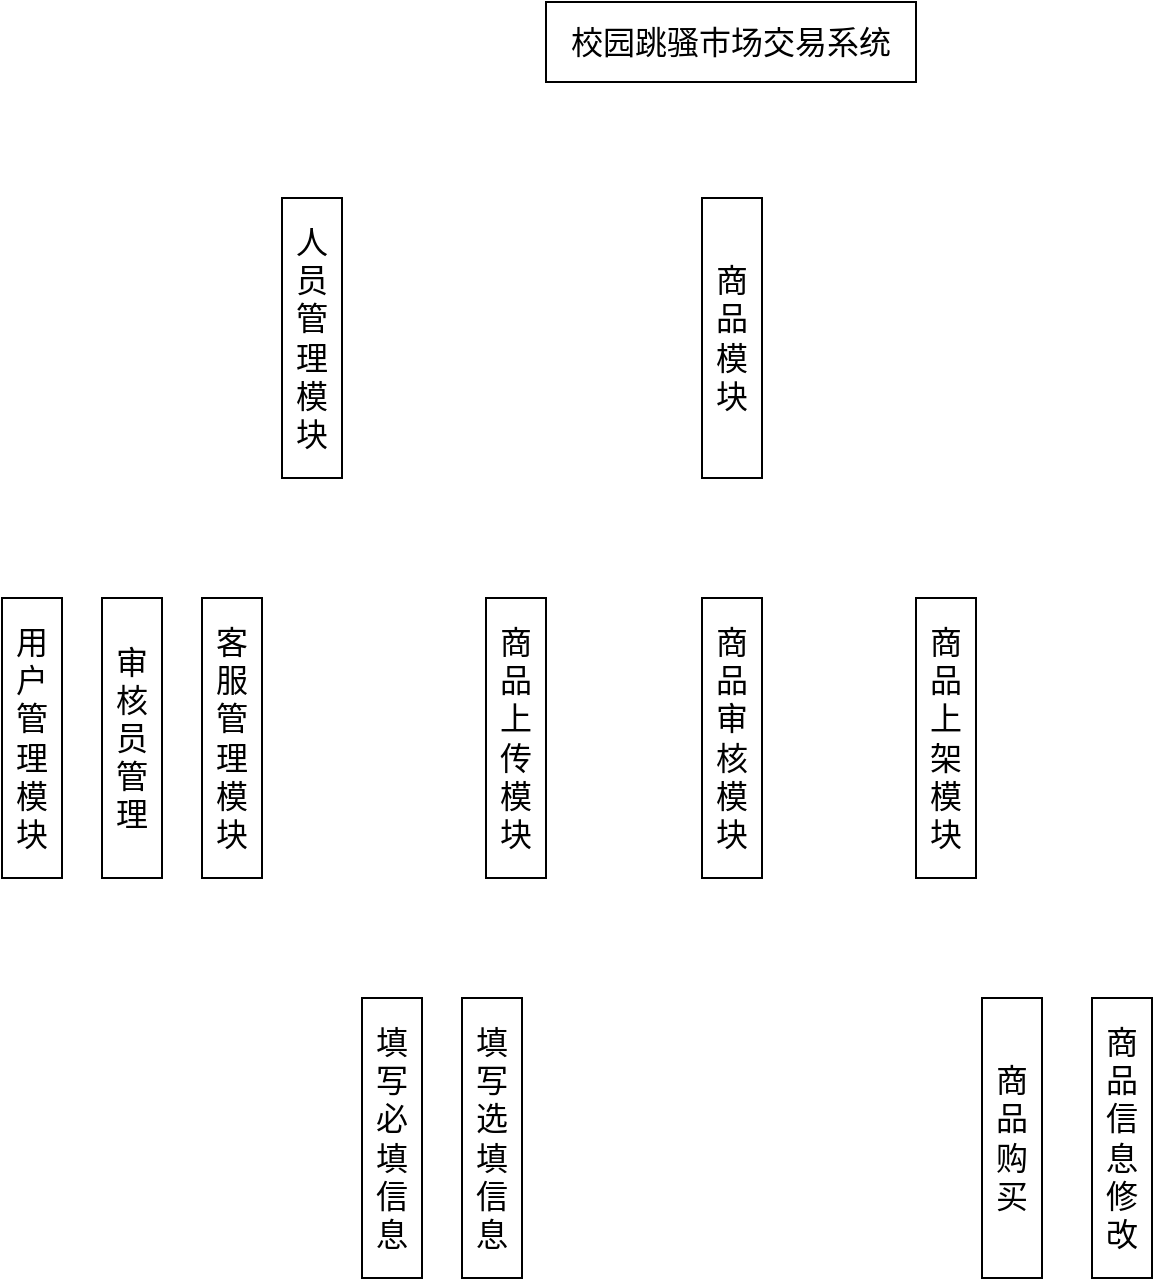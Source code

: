 <mxfile version="17.3.0" type="github">
  <diagram id="IZfgekErxJ8Bl-5lO6em" name="第 1 页">
    <mxGraphModel dx="1246" dy="718" grid="1" gridSize="10" guides="1" tooltips="1" connect="1" arrows="1" fold="1" page="1" pageScale="1" pageWidth="1169" pageHeight="827" math="0" shadow="0">
      <root>
        <mxCell id="0" />
        <mxCell id="1" parent="0" />
        <mxCell id="pzcqqS4UqjUTK4ZPxBAx-1" value="&lt;font style=&quot;font-size: 16px&quot;&gt;校园跳骚市场交易系统&lt;/font&gt;" style="rounded=0;whiteSpace=wrap;html=1;" vertex="1" parent="1">
          <mxGeometry x="492" y="62" width="185" height="40" as="geometry" />
        </mxCell>
        <mxCell id="pzcqqS4UqjUTK4ZPxBAx-2" value="商品模块" style="rounded=0;whiteSpace=wrap;html=1;fontSize=16;" vertex="1" parent="1">
          <mxGeometry x="570" y="160" width="30" height="140" as="geometry" />
        </mxCell>
        <mxCell id="pzcqqS4UqjUTK4ZPxBAx-3" value="人员管理 模块" style="rounded=0;whiteSpace=wrap;html=1;fontSize=16;" vertex="1" parent="1">
          <mxGeometry x="360" y="160" width="30" height="140" as="geometry" />
        </mxCell>
        <mxCell id="pzcqqS4UqjUTK4ZPxBAx-5" value="用户管理模块" style="rounded=0;whiteSpace=wrap;html=1;fontSize=16;" vertex="1" parent="1">
          <mxGeometry x="220" y="360" width="30" height="140" as="geometry" />
        </mxCell>
        <mxCell id="pzcqqS4UqjUTK4ZPxBAx-6" value="审核员管理" style="rounded=0;whiteSpace=wrap;html=1;fontSize=16;" vertex="1" parent="1">
          <mxGeometry x="270" y="360" width="30" height="140" as="geometry" />
        </mxCell>
        <mxCell id="pzcqqS4UqjUTK4ZPxBAx-7" value="商品上传模块" style="rounded=0;whiteSpace=wrap;html=1;fontSize=16;" vertex="1" parent="1">
          <mxGeometry x="462" y="360" width="30" height="140" as="geometry" />
        </mxCell>
        <mxCell id="pzcqqS4UqjUTK4ZPxBAx-8" value="商品审核模块" style="rounded=0;whiteSpace=wrap;html=1;fontSize=16;" vertex="1" parent="1">
          <mxGeometry x="570" y="360" width="30" height="140" as="geometry" />
        </mxCell>
        <mxCell id="pzcqqS4UqjUTK4ZPxBAx-9" value="商品上架模块" style="rounded=0;whiteSpace=wrap;html=1;fontSize=16;" vertex="1" parent="1">
          <mxGeometry x="677" y="360" width="30" height="140" as="geometry" />
        </mxCell>
        <mxCell id="pzcqqS4UqjUTK4ZPxBAx-11" value="商品购买" style="rounded=0;whiteSpace=wrap;html=1;fontSize=16;" vertex="1" parent="1">
          <mxGeometry x="710" y="560" width="30" height="140" as="geometry" />
        </mxCell>
        <mxCell id="pzcqqS4UqjUTK4ZPxBAx-12" value="商品信息修改" style="rounded=0;whiteSpace=wrap;html=1;fontSize=16;" vertex="1" parent="1">
          <mxGeometry x="765" y="560" width="30" height="140" as="geometry" />
        </mxCell>
        <mxCell id="pzcqqS4UqjUTK4ZPxBAx-13" value="客服管理模块" style="rounded=0;whiteSpace=wrap;html=1;fontSize=16;" vertex="1" parent="1">
          <mxGeometry x="320" y="360" width="30" height="140" as="geometry" />
        </mxCell>
        <mxCell id="pzcqqS4UqjUTK4ZPxBAx-14" value="填写必填信息" style="rounded=0;whiteSpace=wrap;html=1;fontSize=16;" vertex="1" parent="1">
          <mxGeometry x="400" y="560" width="30" height="140" as="geometry" />
        </mxCell>
        <mxCell id="pzcqqS4UqjUTK4ZPxBAx-16" value="填写选填信息" style="rounded=0;whiteSpace=wrap;html=1;fontSize=16;" vertex="1" parent="1">
          <mxGeometry x="450" y="560" width="30" height="140" as="geometry" />
        </mxCell>
      </root>
    </mxGraphModel>
  </diagram>
</mxfile>
